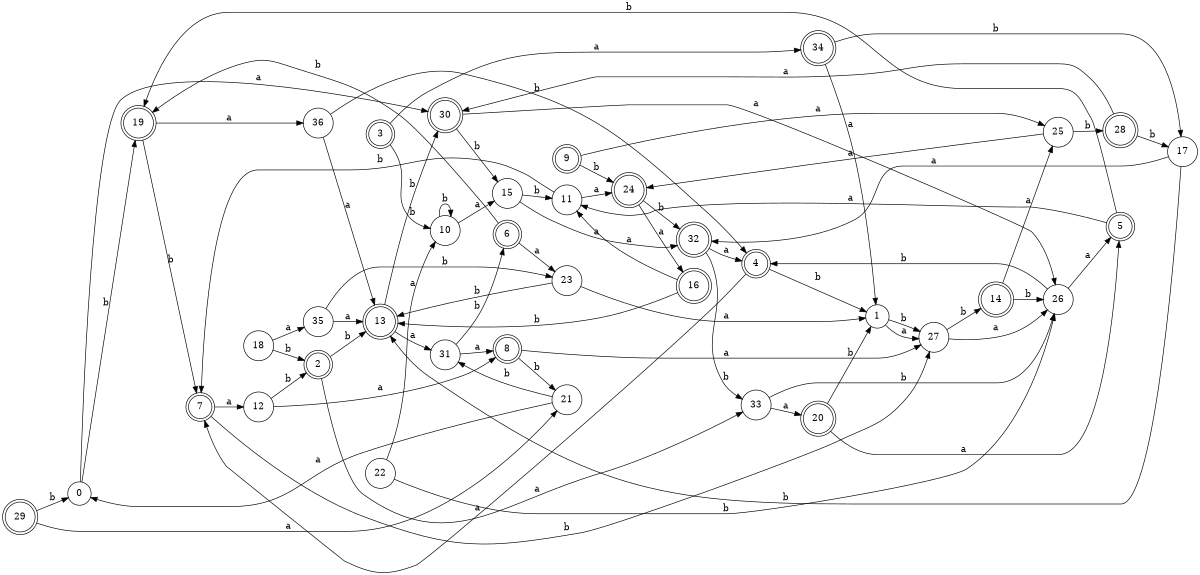 digraph n30_1 {
__start0 [label="" shape="none"];

rankdir=LR;
size="8,5";

s0 [style="filled", color="black", fillcolor="white" shape="circle", label="0"];
s1 [style="filled", color="black", fillcolor="white" shape="circle", label="1"];
s2 [style="rounded,filled", color="black", fillcolor="white" shape="doublecircle", label="2"];
s3 [style="rounded,filled", color="black", fillcolor="white" shape="doublecircle", label="3"];
s4 [style="rounded,filled", color="black", fillcolor="white" shape="doublecircle", label="4"];
s5 [style="rounded,filled", color="black", fillcolor="white" shape="doublecircle", label="5"];
s6 [style="rounded,filled", color="black", fillcolor="white" shape="doublecircle", label="6"];
s7 [style="rounded,filled", color="black", fillcolor="white" shape="doublecircle", label="7"];
s8 [style="rounded,filled", color="black", fillcolor="white" shape="doublecircle", label="8"];
s9 [style="rounded,filled", color="black", fillcolor="white" shape="doublecircle", label="9"];
s10 [style="filled", color="black", fillcolor="white" shape="circle", label="10"];
s11 [style="filled", color="black", fillcolor="white" shape="circle", label="11"];
s12 [style="filled", color="black", fillcolor="white" shape="circle", label="12"];
s13 [style="rounded,filled", color="black", fillcolor="white" shape="doublecircle", label="13"];
s14 [style="rounded,filled", color="black", fillcolor="white" shape="doublecircle", label="14"];
s15 [style="filled", color="black", fillcolor="white" shape="circle", label="15"];
s16 [style="rounded,filled", color="black", fillcolor="white" shape="doublecircle", label="16"];
s17 [style="filled", color="black", fillcolor="white" shape="circle", label="17"];
s18 [style="filled", color="black", fillcolor="white" shape="circle", label="18"];
s19 [style="rounded,filled", color="black", fillcolor="white" shape="doublecircle", label="19"];
s20 [style="rounded,filled", color="black", fillcolor="white" shape="doublecircle", label="20"];
s21 [style="filled", color="black", fillcolor="white" shape="circle", label="21"];
s22 [style="filled", color="black", fillcolor="white" shape="circle", label="22"];
s23 [style="filled", color="black", fillcolor="white" shape="circle", label="23"];
s24 [style="rounded,filled", color="black", fillcolor="white" shape="doublecircle", label="24"];
s25 [style="filled", color="black", fillcolor="white" shape="circle", label="25"];
s26 [style="filled", color="black", fillcolor="white" shape="circle", label="26"];
s27 [style="filled", color="black", fillcolor="white" shape="circle", label="27"];
s28 [style="rounded,filled", color="black", fillcolor="white" shape="doublecircle", label="28"];
s29 [style="rounded,filled", color="black", fillcolor="white" shape="doublecircle", label="29"];
s30 [style="rounded,filled", color="black", fillcolor="white" shape="doublecircle", label="30"];
s31 [style="filled", color="black", fillcolor="white" shape="circle", label="31"];
s32 [style="rounded,filled", color="black", fillcolor="white" shape="doublecircle", label="32"];
s33 [style="filled", color="black", fillcolor="white" shape="circle", label="33"];
s34 [style="rounded,filled", color="black", fillcolor="white" shape="doublecircle", label="34"];
s35 [style="filled", color="black", fillcolor="white" shape="circle", label="35"];
s36 [style="filled", color="black", fillcolor="white" shape="circle", label="36"];
s0 -> s30 [label="a"];
s0 -> s19 [label="b"];
s1 -> s27 [label="a"];
s1 -> s27 [label="b"];
s2 -> s33 [label="a"];
s2 -> s13 [label="b"];
s3 -> s34 [label="a"];
s3 -> s10 [label="b"];
s4 -> s7 [label="a"];
s4 -> s1 [label="b"];
s5 -> s11 [label="a"];
s5 -> s19 [label="b"];
s6 -> s23 [label="a"];
s6 -> s19 [label="b"];
s7 -> s12 [label="a"];
s7 -> s27 [label="b"];
s8 -> s27 [label="a"];
s8 -> s21 [label="b"];
s9 -> s25 [label="a"];
s9 -> s24 [label="b"];
s10 -> s15 [label="a"];
s10 -> s10 [label="b"];
s11 -> s24 [label="a"];
s11 -> s7 [label="b"];
s12 -> s8 [label="a"];
s12 -> s2 [label="b"];
s13 -> s31 [label="a"];
s13 -> s30 [label="b"];
s14 -> s25 [label="a"];
s14 -> s26 [label="b"];
s15 -> s32 [label="a"];
s15 -> s11 [label="b"];
s16 -> s11 [label="a"];
s16 -> s13 [label="b"];
s17 -> s32 [label="a"];
s17 -> s13 [label="b"];
s18 -> s35 [label="a"];
s18 -> s2 [label="b"];
s19 -> s36 [label="a"];
s19 -> s7 [label="b"];
s20 -> s5 [label="a"];
s20 -> s1 [label="b"];
s21 -> s0 [label="a"];
s21 -> s31 [label="b"];
s22 -> s10 [label="a"];
s22 -> s26 [label="b"];
s23 -> s1 [label="a"];
s23 -> s13 [label="b"];
s24 -> s16 [label="a"];
s24 -> s32 [label="b"];
s25 -> s24 [label="a"];
s25 -> s28 [label="b"];
s26 -> s5 [label="a"];
s26 -> s4 [label="b"];
s27 -> s26 [label="a"];
s27 -> s14 [label="b"];
s28 -> s30 [label="a"];
s28 -> s17 [label="b"];
s29 -> s21 [label="a"];
s29 -> s0 [label="b"];
s30 -> s26 [label="a"];
s30 -> s15 [label="b"];
s31 -> s8 [label="a"];
s31 -> s6 [label="b"];
s32 -> s4 [label="a"];
s32 -> s33 [label="b"];
s33 -> s20 [label="a"];
s33 -> s26 [label="b"];
s34 -> s1 [label="a"];
s34 -> s17 [label="b"];
s35 -> s13 [label="a"];
s35 -> s23 [label="b"];
s36 -> s13 [label="a"];
s36 -> s4 [label="b"];

}